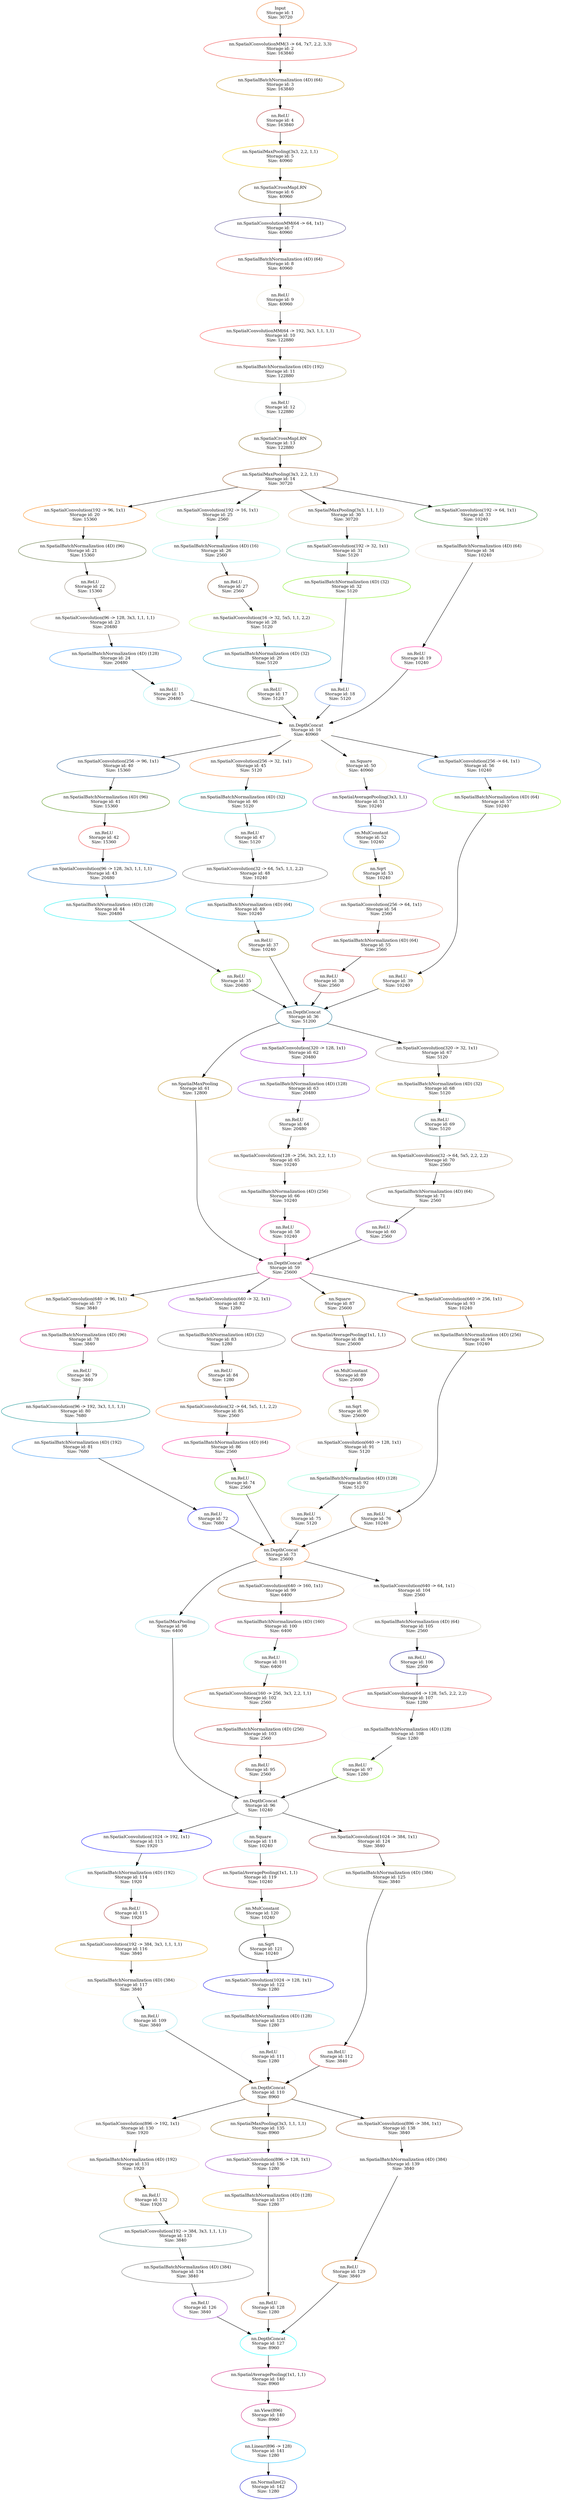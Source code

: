 digraph G {
	graph [bb="0,0,1265,7136.8"];
	node [label="\N",
		shape=oval
	];
	n1	 [color=chocolate2,
		fontsize=12,
		height=0.92317,
		label="Input\nStorage id: 1\nSize: 30720",
		pos="644.83,7103.5",
		shape=ellipse,
		style=solid,
		width=1.5124];
	n2	 [color=brown2,
		fontsize=12,
		height=0.92317,
		label="nn.SpatialConvolutionMM(3 -> 64, 7x7, 2,2, 3,3)\nStorage id: 2\nSize: 163840",
		pos="644.83,7001.1",
		shape=ellipse,
		style=solid,
		width=4.9497];
	n1 -> n2	 [pos="e,644.83,7034.3 644.83,7070.2 644.83,7062 644.83,7053.2 644.83,7044.6"];
	n3	 [color=darkgoldenrod3,
		fontsize=12,
		height=0.92317,
		label="nn.SpatialBatchNormalization (4D) (64)\nStorage id: 3\nSize: 163840",
		pos="644.83,6898.6",
		shape=ellipse,
		style=solid,
		width=4.0659];
	n2 -> n3	 [pos="e,644.83,6931.9 644.83,6967.7 644.83,6959.6 644.83,6950.7 644.83,6942.1"];
	n4	 [color=firebrick,
		fontsize=12,
		height=0.92317,
		label="nn.ReLU\nStorage id: 4\nSize: 163840",
		pos="644.83,6796.1",
		shape=ellipse,
		style=solid,
		width=1.5517];
	n3 -> n4	 [pos="e,644.83,6829.4 644.83,6865.3 644.83,6857.1 644.83,6848.2 644.83,6839.6"];
	n5	 [color=gold,
		fontsize=12,
		height=0.92317,
		label="nn.SpatialMaxPooling(3x3, 2,2, 1,1)\nStorage id: 5\nSize: 40960",
		pos="644.83,6693.7",
		shape=ellipse,
		style=solid,
		width=3.732];
	n4 -> n5	 [pos="e,644.83,6726.9 644.83,6762.8 644.83,6754.6 644.83,6745.7 644.83,6737.2"];
	n6	 [color=darkgoldenrod4,
		fontsize=12,
		height=0.92317,
		label="nn.SpatialCrossMapLRN\nStorage id: 6\nSize: 40960",
		pos="644.83,6591.2",
		shape=ellipse,
		style=solid,
		width=2.6909];
	n5 -> n6	 [pos="e,644.83,6624.5 644.83,6660.3 644.83,6652.2 644.83,6643.3 644.83,6634.7"];
	n7	 [color=darkslateblue,
		fontsize=12,
		height=0.92317,
		label="nn.SpatialConvolutionMM(64 -> 64, 1x1)\nStorage id: 7\nSize: 40960",
		pos="644.83,6488.7",
		shape=ellipse,
		style=solid,
		width=4.2426];
	n6 -> n7	 [pos="e,644.83,6522 644.83,6557.8 644.83,6549.7 644.83,6540.8 644.83,6532.2"];
	n8	 [color=coral2,
		fontsize=12,
		height=0.92317,
		label="nn.SpatialBatchNormalization (4D) (64)\nStorage id: 8\nSize: 40960",
		pos="644.83,6386.3",
		shape=ellipse,
		style=solid,
		width=4.0659];
	n7 -> n8	 [pos="e,644.83,6419.5 644.83,6455.4 644.83,6447.2 644.83,6438.3 644.83,6429.8"];
	n9	 [color=cornsilk2,
		fontsize=12,
		height=0.92317,
		label="nn.ReLU\nStorage id: 9\nSize: 40960",
		pos="644.83,6283.8",
		shape=ellipse,
		style=solid,
		width=1.5124];
	n8 -> n9	 [pos="e,644.83,6317.1 644.83,6352.9 644.83,6344.8 644.83,6335.9 644.83,6327.3"];
	n10	 [color=brown1,
		fontsize=12,
		height=0.92317,
		label="nn.SpatialConvolutionMM(64 -> 192, 3x3, 1,1, 1,1)\nStorage id: 10\nSize: 122880",
		pos="644.83,6181.3",
		shape=ellipse,
		style=solid,
		width=5.1854];
	n9 -> n10	 [pos="e,644.83,6214.6 644.83,6250.4 644.83,6242.3 644.83,6233.4 644.83,6224.8"];
	n11	 [color=darkkhaki,
		fontsize=12,
		height=0.92317,
		label="nn.SpatialBatchNormalization (4D) (192)\nStorage id: 11\nSize: 122880",
		pos="644.83,6078.8",
		shape=ellipse,
		style=solid,
		width=4.1837];
	n10 -> n11	 [pos="e,644.83,6112.1 644.83,6148 644.83,6139.8 644.83,6130.9 644.83,6122.4"];
	n12	 [color=azure2,
		fontsize=12,
		height=0.92317,
		label="nn.ReLU\nStorage id: 12\nSize: 122880",
		pos="644.83,5976.4",
		shape=ellipse,
		style=solid,
		width=1.6303];
	n11 -> n12	 [pos="e,644.83,6009.7 644.83,6045.5 644.83,6037.4 644.83,6028.5 644.83,6019.9"];
	n13	 [color=goldenrod4,
		fontsize=12,
		height=0.92317,
		label="nn.SpatialCrossMapLRN\nStorage id: 13\nSize: 122880",
		pos="644.83,5873.9",
		shape=ellipse,
		style=solid,
		width=2.6909];
	n12 -> n13	 [pos="e,644.83,5907.2 644.83,5943 644.83,5934.9 644.83,5926 644.83,5917.4"];
	n14	 [color=chocolate4,
		fontsize=12,
		height=0.92317,
		label="nn.SpatialMaxPooling(3x3, 2,2, 1,1)\nStorage id: 14\nSize: 30720",
		pos="644.83,5771.4",
		shape=ellipse,
		style=solid,
		width=3.732];
	n13 -> n14	 [pos="e,644.83,5804.7 644.83,5840.6 644.83,5832.4 644.83,5823.5 644.83,5815"];
	n20	 [color=darkorange1,
		fontsize=12,
		height=0.92317,
		label="nn.SpatialConvolution(192 -> 96, 1x1)\nStorage id: 20\nSize: 15360",
		pos="188.83,5669",
		shape=ellipse,
		style=solid,
		width=3.948];
	n14 -> n20	 [pos="e,290.19,5692.3 546.44,5748.8 474.03,5732.8 375.49,5711.1 300.19,5694.5"];
	n25	 [color=darkseagreen1,
		fontsize=12,
		height=0.92317,
		label="nn.SpatialConvolution(192 -> 16, 1x1)\nStorage id: 25\nSize: 2560",
		pos="533.83,5669",
		shape=ellipse,
		style=solid,
		width=3.948];
	n14 -> n25	 [pos="e,568.7,5701.5 610.31,5739.2 599.56,5729.5 587.57,5718.6 576.33,5708.5"];
	n30	 [color=burlywood,
		fontsize=12,
		height=0.92317,
		label="nn.SpatialMaxPooling(3x3, 1,1, 1,1)\nStorage id: 30\nSize: 30720",
		pos="807.83,5566.5",
		shape=ellipse,
		style=solid,
		width=3.732];
	n14 -> n30	 [pos="e,782.27,5599.3 670.3,5738.7 698.8,5703.2 745.03,5645.7 775.92,5607.2"];
	n33	 [color=forestgreen,
		fontsize=12,
		height=0.92317,
		label="nn.SpatialConvolution(192 -> 64, 1x1)\nStorage id: 33\nSize: 10240",
		pos="1032.8,5669",
		shape=ellipse,
		style=solid,
		width=3.948];
	n14 -> n33	 [pos="e,939.39,5694.2 735.8,5746.9 793.83,5731.9 869.18,5712.4 929.47,5696.7"];
	n15	 [color=darkslategray2,
		fontsize=12,
		height=0.92317,
		label="nn.ReLU\nStorage id: 15\nSize: 20480",
		pos="361.83,5156.6",
		shape=ellipse,
		style=solid,
		width=1.6303];
	n16	 [color=cornsilk1,
		fontsize=12,
		height=0.92317,
		label="nn.DepthConcat\nStorage id: 16\nSize: 40960",
		pos="680.83,5054.2",
		shape=ellipse,
		style=solid,
		width=1.866];
	n15 -> n16	 [pos="e,624.88,5072.8 412.37,5139.7 467.21,5122.4 554.95,5094.8 615.1,5075.9"];
	n40	 [color=dodgerblue4,
		fontsize=12,
		height=0.92317,
		label="nn.SpatialConvolution(256 -> 96, 1x1)\nStorage id: 40\nSize: 15360",
		pos="229.83,4951.7",
		shape=ellipse,
		style=solid,
		width=3.948];
	n16 -> n40	 [pos="e,330.59,4975.1 620,5039.6 548.51,5023.7 428.45,4996.9 340.36,4977.3"];
	n45	 [color=chocolate1,
		fontsize=12,
		height=0.92317,
		label="nn.SpatialConvolution(256 -> 32, 1x1)\nStorage id: 45\nSize: 5120",
		pos="551.83,4951.7",
		shape=ellipse,
		style=solid,
		width=3.948];
	n16 -> n45	 [pos="e,591.58,4983.7 645.58,5025.7 631.48,5014.7 615.01,5001.9 599.85,4990.1"];
	n50	 [color=cornsilk1,
		fontsize=12,
		height=0.92317,
		label="nn.Square\nStorage id: 50\nSize: 40960",
		pos="809.83,4951.7",
		shape=ellipse,
		style=solid,
		width=1.6303];
	n16 -> n50	 [pos="e,775.95,4979.1 716.08,5025.7 732.1,5013.2 751.19,4998.4 767.94,4985.3"];
	n56	 [color=dodgerblue2,
		fontsize=12,
		height=0.92317,
		label="nn.SpatialConvolution(256 -> 64, 1x1)\nStorage id: 56\nSize: 10240",
		pos="1122.8,4849.2",
		shape=ellipse,
		style=solid,
		width=3.948];
	n16 -> n56	 [pos="e,1073.4,4880.6 737.85,5036.2 777.72,5023.7 831.85,5005.4 877.83,4984.9 943.81,4955.6 1015.8,4914.9 1064.6,4885.9"];
	n17	 [color=darkolivegreen4,
		fontsize=12,
		height=0.92317,
		label="nn.ReLU\nStorage id: 17\nSize: 5120",
		pos="596.83,5156.6",
		shape=ellipse,
		style=solid,
		width=1.6303];
	n17 -> n16	 [pos="e,655.84,5085.1 621.35,5126.3 630.08,5115.9 640.03,5104 649.27,5092.9"];
	n18	 [color=cornflowerblue,
		fontsize=12,
		height=0.92317,
		label="nn.ReLU\nStorage id: 18\nSize: 5120",
		pos="806.83,5259.1",
		shape=ellipse,
		style=solid,
		width=1.6303];
	n18 -> n16	 [pos="e,700.14,5086.3 787.69,5227.3 765.77,5192 729.77,5134 705.69,5095.2"];
	n19	 [color=deeppink1,
		fontsize=12,
		height=0.92317,
		label="nn.ReLU\nStorage id: 19\nSize: 10240",
		pos="974.83,5156.6",
		shape=ellipse,
		style=solid,
		width=1.6303];
	n19 -> n16	 [pos="e,735.32,5073.8 925.29,5138.7 875.65,5121.7 799.04,5095.6 744.83,5077"];
	n21	 [color=darkolivegreen,
		fontsize=12,
		height=0.92317,
		label="nn.SpatialBatchNormalization (4D) (96)\nStorage id: 21\nSize: 15360",
		pos="184.83,5566.5",
		shape=ellipse,
		style=solid,
		width=4.0659];
	n20 -> n21	 [pos="e,186.11,5599.8 187.54,5635.6 187.21,5627.5 186.86,5618.6 186.52,5610"];
	n22	 [color=bisque4,
		fontsize=12,
		height=0.92317,
		label="nn.ReLU\nStorage id: 22\nSize: 15360",
		pos="177.83,5464",
		shape=ellipse,
		style=solid,
		width=1.6303];
	n21 -> n22	 [pos="e,180.08,5497.3 182.57,5533.2 182.01,5525 181.39,5516.1 180.79,5507.6"];
	n23	 [color=bisque3,
		fontsize=12,
		height=0.92317,
		label="nn.SpatialConvolution(96 -> 128, 3x3, 1,1, 1,1)\nStorage id: 23\nSize: 20480",
		pos="171.83,5361.6",
		shape=ellipse,
		style=solid,
		width=4.773];
	n22 -> n23	 [pos="e,173.75,5394.9 175.9,5430.7 175.41,5422.5 174.88,5413.7 174.37,5405.1"];
	n24	 [color=dodgerblue1,
		fontsize=12,
		height=0.92317,
		label="nn.SpatialBatchNormalization (4D) (128)\nStorage id: 24\nSize: 20480",
		pos="219.83,5259.1",
		shape=ellipse,
		style=solid,
		width=4.1837];
	n23 -> n24	 [pos="e,204.4,5292.4 187.28,5328.2 191.35,5319.7 195.79,5310.4 200.05,5301.5"];
	n24 -> n15	 [pos="e,325.6,5183.3 263.59,5227.1 280.68,5215.1 300.25,5201.2 317.4,5189.1"];
	n26	 [color=darkslategray2,
		fontsize=12,
		height=0.92317,
		label="nn.SpatialBatchNormalization (4D) (16)\nStorage id: 26\nSize: 2560",
		pos="508.83,5566.5",
		shape=ellipse,
		style=solid,
		width=4.0659];
	n25 -> n26	 [pos="e,516.86,5599.8 525.78,5635.6 523.73,5627.4 521.49,5618.4 519.34,5609.7"];
	n27	 [color=chocolate4,
		fontsize=12,
		height=0.92317,
		label="nn.ReLU\nStorage id: 27\nSize: 2560",
		pos="521.83,5464",
		shape=ellipse,
		style=solid,
		width=1.6303];
	n26 -> n27	 [pos="e,517.65,5497.3 513.01,5533.2 514.08,5524.9 515.24,5515.9 516.36,5507.3"];
	n28	 [color=darkolivegreen1,
		fontsize=12,
		height=0.92317,
		label="nn.SpatialConvolution(16 -> 32, 5x5, 1,1, 2,2)\nStorage id: 28\nSize: 5120",
		pos="528.83,5361.6",
		shape=ellipse,
		style=solid,
		width=4.6551];
	n27 -> n28	 [pos="e,526.58,5394.9 524.08,5430.7 524.65,5422.5 525.27,5413.7 525.86,5405.1"];
	n29	 [color=deepskyblue3,
		fontsize=12,
		height=0.92317,
		label="nn.SpatialBatchNormalization (4D) (32)\nStorage id: 29\nSize: 5120",
		pos="555.83,5259.1",
		shape=ellipse,
		style=solid,
		width=4.0659];
	n28 -> n29	 [pos="e,547.15,5292.4 537.52,5328.2 539.76,5319.9 542.2,5310.8 544.55,5302.1"];
	n29 -> n17	 [pos="e,583.93,5189.2 569.03,5225.8 572.53,5217.2 576.37,5207.8 580.04,5198.8"];
	n31	 [color=aquamarine3,
		fontsize=12,
		height=0.92317,
		label="nn.SpatialConvolution(192 -> 32, 1x1)\nStorage id: 31\nSize: 5120",
		pos="785.83,5464",
		shape=ellipse,
		style=solid,
		width=3.948];
	n30 -> n31	 [pos="e,792.9,5497.3 800.74,5533.2 798.94,5524.9 796.97,5515.9 795.08,5507.3"];
	n32	 [color=chartreuse2,
		fontsize=12,
		height=0.92317,
		label="nn.SpatialBatchNormalization (4D) (32)\nStorage id: 32\nSize: 5120",
		pos="860.83,5361.6",
		shape=ellipse,
		style=solid,
		width=4.0659];
	n31 -> n32	 [pos="e,836.99,5394.5 809.56,5431.3 816.33,5422.2 823.8,5412.2 830.89,5402.7"];
	n32 -> n18	 [pos="e,823.53,5291.2 843.59,5328.5 838.73,5319.5 833.37,5309.5 828.29,5300"];
	n34	 [color=antiquewhite2,
		fontsize=12,
		height=0.92317,
		label="nn.SpatialBatchNormalization (4D) (64)\nStorage id: 34\nSize: 10240",
		pos="1091.8,5464",
		shape=ellipse,
		style=solid,
		width=4.0659];
	n33 -> n34	 [pos="e,1082.5,5497.2 1042.3,5635.4 1052.4,5600.5 1068.6,5545.1 1079.6,5507"];
	n34 -> n19	 [pos="e,986.93,5189.2 1079.4,5430.6 1058,5374.7 1014.1,5260 990.53,5198.6"];
	n35	 [color=chartreuse2,
		fontsize=12,
		height=0.92317,
		label="nn.ReLU\nStorage id: 35\nSize: 20480",
		pos="456.83,4336.9",
		shape=ellipse,
		style=solid,
		width=1.6303];
	n36	 [color=deepskyblue4,
		fontsize=12,
		height=0.92317,
		label="nn.DepthConcat\nStorage id: 36\nSize: 51200",
		pos="705.83,4234.4",
		shape=ellipse,
		style=solid,
		width=1.866];
	n35 -> n36	 [pos="e,654.6,4256.1 503.95,4316.9 544.02,4300.7 601.79,4277.4 645.27,4259.9"];
	n61	 [color=darkgoldenrod,
		fontsize=12,
		height=0.92317,
		label="nn.SpatialMaxPooling\nStorage id: 61\nSize: 12800",
		pos="450.83,4029.5",
		shape=ellipse,
		style=solid,
		width=2.3963];
	n36 -> n61	 [pos="e,467.92,4062.3 648.91,4216.4 617.79,4205.2 579.79,4188.3 550.83,4165.2 518.33,4139.3 490.98,4100.4 473.15,4071"];
	n62	 [color=darkviolet,
		fontsize=12,
		height=0.92317,
		label="nn.SpatialConvolution(320 -> 128, 1x1)\nStorage id: 62\nSize: 20480",
		pos="705.83,4132",
		shape=ellipse,
		style=solid,
		width=4.0659];
	n36 -> n62	 [pos="e,705.83,4165.2 705.83,4201.1 705.83,4192.9 705.83,4184 705.83,4175.5"];
	n67	 [color=bisque4,
		fontsize=12,
		height=0.92317,
		label="nn.SpatialConvolution(320 -> 32, 1x1)\nStorage id: 67\nSize: 5120",
		pos="1015.8,4132",
		shape=ellipse,
		style=solid,
		width=3.948];
	n36 -> n67	 [pos="e,934.65,4159.3 761.25,4215.5 806.66,4200.7 871.85,4179.6 924.9,4162.4"];
	n37	 [color=gold4,
		fontsize=12,
		height=0.92317,
		label="nn.ReLU\nStorage id: 37\nSize: 10240",
		pos="563.83,4439.4",
		shape=ellipse,
		style=solid,
		width=1.6303];
	n37 -> n36	 [pos="e,684.42,4266 585.09,4408 609.97,4372.4 651.25,4313.4 678.49,4274.5"];
	n38	 [color=brown3,
		fontsize=12,
		height=0.92317,
		label="nn.ReLU\nStorage id: 38\nSize: 2560",
		pos="769.83,4336.9",
		shape=ellipse,
		style=solid,
		width=1.6303];
	n38 -> n36	 [pos="e,725.58,4266.4 750.45,4305.5 744.36,4295.9 737.55,4285.2 731.11,4275.1"];
	n39	 [color=goldenrod1,
		fontsize=12,
		height=0.92317,
		label="nn.ReLU\nStorage id: 39\nSize: 10240",
		pos="1043.8,4439.4",
		shape=ellipse,
		style=solid,
		width=1.6303];
	n39 -> n36	 [pos="e,752.88,4258.3 1007.7,4413.1 967.11,4385.2 898.91,4339.3 837.83,4303.7 813.43,4289.4 785.77,4274.9 762.08,4262.9"];
	n41	 [color=chartreuse4,
		fontsize=12,
		height=0.92317,
		label="nn.SpatialBatchNormalization (4D) (96)\nStorage id: 41\nSize: 15360",
		pos="215.83,4849.2",
		shape=ellipse,
		style=solid,
		width=4.0659];
	n40 -> n41	 [pos="e,220.33,4882.5 225.32,4918.4 224.17,4910.1 222.92,4901.1 221.71,4892.5"];
	n42	 [color=brown2,
		fontsize=12,
		height=0.92317,
		label="nn.ReLU\nStorage id: 42\nSize: 15360",
		pos="212.83,4746.8",
		shape=ellipse,
		style=solid,
		width=1.6303];
	n41 -> n42	 [pos="e,213.79,4780 214.86,4815.9 214.62,4807.7 214.35,4798.9 214.1,4790.3"];
	n43	 [color=dodgerblue3,
		fontsize=12,
		height=0.92317,
		label="nn.SpatialConvolution(96 -> 128, 3x3, 1,1, 1,1)\nStorage id: 43\nSize: 20480",
		pos="211.83,4644.3",
		shape=ellipse,
		style=solid,
		width=4.773];
	n42 -> n43	 [pos="e,212.15,4677.6 212.51,4713.4 212.42,4705.3 212.34,4696.4 212.25,4687.8"];
	n44	 [color=cyan2,
		fontsize=12,
		height=0.92317,
		label="nn.SpatialBatchNormalization (4D) (128)\nStorage id: 44\nSize: 20480",
		pos="232.83,4541.8",
		shape=ellipse,
		style=solid,
		width=4.1837];
	n43 -> n44	 [pos="e,226.08,4575.1 218.59,4611 220.31,4602.7 222.19,4593.7 224,4585.1"];
	n44 -> n35	 [pos="e,426.38,4365.5 267.83,4509.1 308.83,4472 376.53,4410.6 418.8,4372.3"];
	n46	 [color=cyan3,
		fontsize=12,
		height=0.92317,
		label="nn.SpatialBatchNormalization (4D) (32)\nStorage id: 46\nSize: 5120",
		pos="532.83,4849.2",
		shape=ellipse,
		style=solid,
		width=4.0659];
	n45 -> n46	 [pos="e,538.93,4882.5 545.71,4918.4 544.15,4910.1 542.45,4901.1 540.81,4892.5"];
	n47	 [color=cadetblue3,
		fontsize=12,
		height=0.92317,
		label="nn.ReLU\nStorage id: 47\nSize: 5120",
		pos="550.83,4746.8",
		shape=ellipse,
		style=solid,
		width=1.6303];
	n46 -> n47	 [pos="e,545.04,4780 538.62,4815.9 540.1,4807.6 541.71,4798.7 543.26,4790"];
	n48	 [color=dimgray,
		fontsize=12,
		height=0.92317,
		label="nn.SpatialConvolution(32 -> 64, 5x5, 1,1, 2,2)\nStorage id: 48\nSize: 10240",
		pos="568.83,4644.3",
		shape=ellipse,
		style=solid,
		width=4.6551];
	n47 -> n48	 [pos="e,563.04,4677.6 556.62,4713.4 558.1,4705.2 559.71,4696.2 561.26,4687.5"];
	n49	 [color=deepskyblue1,
		fontsize=12,
		height=0.92317,
		label="nn.SpatialBatchNormalization (4D) (64)\nStorage id: 49\nSize: 10240",
		pos="557.83,4541.8",
		shape=ellipse,
		style=solid,
		width=4.0659];
	n48 -> n49	 [pos="e,561.36,4575.1 565.29,4611 564.38,4602.7 563.4,4593.7 562.45,4585.1"];
	n49 -> n37	 [pos="e,561.9,4472.6 559.76,4508.5 560.25,4500.3 560.78,4491.4 561.29,4482.9"];
	n51	 [color=darkorchid,
		fontsize=12,
		height=0.92317,
		label="nn.SpatialAveragePooling(3x3, 1,1)\nStorage id: 51\nSize: 10240",
		pos="829.83,4849.2",
		shape=ellipse,
		style=solid,
		width=3.6927];
	n50 -> n51	 [pos="e,823.37,4882.7 816.21,4918.6 817.85,4910.4 819.65,4901.4 821.38,4892.7"];
	n52	 [color=dodgerblue,
		fontsize=12,
		height=0.92317,
		label="nn.MulConstant\nStorage id: 52\nSize: 10240",
		pos="831.83,4746.8",
		shape=ellipse,
		style=solid,
		width=1.8267];
	n51 -> n52	 [pos="e,831.18,4780 830.47,4815.9 830.63,4807.7 830.81,4798.9 830.98,4790.3"];
	n53	 [color=gold3,
		fontsize=12,
		height=0.92317,
		label="nn.Sqrt\nStorage id: 53\nSize: 10240",
		pos="863.83,4644.3",
		shape=ellipse,
		style=solid,
		width=1.6303];
	n52 -> n53	 [pos="e,853.71,4677.1 842.04,4713.7 844.78,4705.1 847.78,4695.7 850.66,4686.6"];
	n54	 [color=darksalmon,
		fontsize=12,
		height=0.92317,
		label="nn.SpatialConvolution(256 -> 64, 1x1)\nStorage id: 54\nSize: 2560",
		pos="863.83,4541.8",
		shape=ellipse,
		style=solid,
		width=3.948];
	n53 -> n54	 [pos="e,863.83,4575.1 863.83,4611 863.83,4602.8 863.83,4593.9 863.83,4585.3"];
	n55	 [color=firebrick3,
		fontsize=12,
		height=0.92317,
		label="nn.SpatialBatchNormalization (4D) (64)\nStorage id: 55\nSize: 2560",
		pos="809.83,4439.4",
		shape=ellipse,
		style=solid,
		width=4.0659];
	n54 -> n55	 [pos="e,827.08,4472.5 846.59,4508.8 841.92,4500.1 836.79,4490.5 831.89,4481.4"];
	n55 -> n38	 [pos="e,782.41,4369.5 796.95,4406 793.53,4397.4 789.79,4388 786.21,4379"];
	n57	 [color=chartreuse1,
		fontsize=12,
		height=0.92317,
		label="nn.SpatialBatchNormalization (4D) (64)\nStorage id: 57\nSize: 10240",
		pos="1092.8,4746.8",
		shape=ellipse,
		style=solid,
		width=4.0659];
	n56 -> n57	 [pos="e,1102.5,4780 1113.2,4815.9 1110.7,4807.6 1108,4798.5 1105.4,4789.7"];
	n57 -> n39	 [pos="e,1049,4472.9 1087.6,4713.4 1078.7,4657.9 1060.6,4544.9 1050.7,4483.1"];
	n58	 [color=deeppink,
		fontsize=12,
		height=0.92317,
		label="nn.ReLU\nStorage id: 58\nSize: 10240",
		pos="658.83,3619.6",
		shape=ellipse,
		style=solid,
		width=1.6303];
	n59	 [color=deeppink,
		fontsize=12,
		height=0.92317,
		label="nn.DepthConcat\nStorage id: 59\nSize: 25600",
		pos="658.83,3517.1",
		shape=ellipse,
		style=solid,
		width=1.866];
	n58 -> n59	 [pos="e,658.83,3550.4 658.83,3586.3 658.83,3578.1 658.83,3569.2 658.83,3560.7"];
	n77	 [color=goldenrod,
		fontsize=12,
		height=0.92317,
		label="nn.SpatialConvolution(640 -> 96, 1x1)\nStorage id: 77\nSize: 3840",
		pos="204.83,3414.7",
		shape=ellipse,
		style=solid,
		width=3.948];
	n59 -> n77	 [pos="e,306.05,3438.1 598.07,3502.7 526.11,3486.8 404.8,3459.9 315.91,3440.3"];
	n82	 [color=darkorchid2,
		fontsize=12,
		height=0.92317,
		label="nn.SpatialConvolution(640 -> 32, 1x1)\nStorage id: 82\nSize: 1280",
		pos="529.83,3414.7",
		shape=ellipse,
		style=solid,
		width=3.948];
	n59 -> n82	 [pos="e,569.58,3446.6 623.58,3488.7 609.48,3477.7 593.01,3464.9 577.85,3453.1"];
	n87	 [color=darkgoldenrod,
		fontsize=12,
		height=0.92317,
		label="nn.Square\nStorage id: 87\nSize: 25600",
		pos="787.83,3414.7",
		shape=ellipse,
		style=solid,
		width=1.6303];
	n59 -> n87	 [pos="e,753.95,3442.1 694.08,3488.7 710.1,3476.2 729.19,3461.3 745.94,3448.3"];
	n93	 [color=darkorange1,
		fontsize=12,
		height=0.92317,
		label="nn.SpatialConvolution(640 -> 256, 1x1)\nStorage id: 93\nSize: 10240",
		pos="1104.8,3312.2",
		shape=ellipse,
		style=solid,
		width=4.0659];
	n59 -> n93	 [pos="e,1054.5,3343.6 715.81,3499.1 755.66,3486.6 809.78,3468.2 855.83,3447.9 922.88,3418.4 996.26,3377.6 1045.9,3348.6"];
	n60	 [color=darkorchid,
		fontsize=12,
		height=0.92317,
		label="nn.ReLU\nStorage id: 60\nSize: 2560",
		pos="894.83,3619.6",
		shape=ellipse,
		style=solid,
		width=1.6303];
	n60 -> n59	 [pos="e,708.85,3539.4 848.76,3599 811.43,3583.1 758.56,3560.6 718.08,3543.4"];
	n61 -> n59	 [pos="e,609.75,3540 451.34,3996.2 451.93,3956.1 452.83,3885.8 452.83,3825.6 452.83,3825.6 452.83,3825.6 452.83,3721.1 452.83,3637.6 539.67,\
3577 600.59,3544.7"];
	n63	 [color=blueviolet,
		fontsize=12,
		height=0.92317,
		label="nn.SpatialBatchNormalization (4D) (128)\nStorage id: 63\nSize: 20480",
		pos="705.83,4029.5",
		shape=ellipse,
		style=solid,
		width=4.1837];
	n62 -> n63	 [pos="e,705.83,4062.8 705.83,4098.6 705.83,4090.5 705.83,4081.6 705.83,4073"];
	n64	 [color=cornsilk3,
		fontsize=12,
		height=0.92317,
		label="nn.ReLU\nStorage id: 64\nSize: 20480",
		pos="681.83,3927",
		shape=ellipse,
		style=solid,
		width=1.6303];
	n63 -> n64	 [pos="e,689.54,3960.3 698.1,3996.1 696.13,3987.9 693.98,3978.9 691.92,3970.3"];
	n65	 [color=burlywood2,
		fontsize=12,
		height=0.92317,
		label="nn.SpatialConvolution(128 -> 256, 3x3, 2,2, 1,1)\nStorage id: 65\nSize: 10240",
		pos="658.83,3824.6",
		shape=ellipse,
		style=solid,
		width=4.8908];
	n64 -> n65	 [pos="e,666.26,3858 674.49,3894 672.6,3885.7 670.53,3876.7 668.54,3868"];
	n66	 [color=antiquewhite2,
		fontsize=12,
		height=0.92317,
		label="nn.SpatialBatchNormalization (4D) (256)\nStorage id: 66\nSize: 10240",
		pos="658.83,3722.1",
		shape=ellipse,
		style=solid,
		width=4.1837];
	n65 -> n66	 [pos="e,658.83,3755.4 658.83,3791.2 658.83,3783.1 658.83,3774.2 658.83,3765.6"];
	n66 -> n58	 [pos="e,658.83,3652.9 658.83,3688.7 658.83,3680.6 658.83,3671.7 658.83,3663.1"];
	n68	 [color=gold1,
		fontsize=12,
		height=0.92317,
		label="nn.SpatialBatchNormalization (4D) (32)\nStorage id: 68\nSize: 5120",
		pos="1020.8,4029.5",
		shape=ellipse,
		style=solid,
		width=4.0659];
	n67 -> n68	 [pos="e,1019.2,4062.8 1017.4,4098.6 1017.8,4090.5 1018.3,4081.6 1018.7,4073"];
	n69	 [color=darkslategray4,
		fontsize=12,
		height=0.92317,
		label="nn.ReLU\nStorage id: 69\nSize: 5120",
		pos="1020.8,3927",
		shape=ellipse,
		style=solid,
		width=1.6303];
	n68 -> n69	 [pos="e,1020.8,3960.3 1020.8,3996.1 1020.8,3988 1020.8,3979.1 1020.8,3970.5"];
	n70	 [color=burlywood3,
		fontsize=12,
		height=0.92317,
		label="nn.SpatialConvolution(32 -> 64, 5x5, 2,2, 2,2)\nStorage id: 70\nSize: 2560",
		pos="1020.8,3824.6",
		shape=ellipse,
		style=solid,
		width=4.6551];
	n69 -> n70	 [pos="e,1020.8,3857.8 1020.8,3893.7 1020.8,3885.5 1020.8,3876.6 1020.8,3868.1"];
	n71	 [color=burlywood4,
		fontsize=12,
		height=0.92317,
		label="nn.SpatialBatchNormalization (4D) (64)\nStorage id: 71\nSize: 2560",
		pos="996.83,3722.1",
		shape=ellipse,
		style=solid,
		width=4.0659];
	n70 -> n71	 [pos="e,1004.5,3755.4 1013.1,3791.2 1011.1,3783 1009,3774 1006.9,3765.3"];
	n71 -> n60	 [pos="e,923.59,3649 964.83,3689.6 954,3678.9 941.84,3666.9 930.72,3656"];
	n72	 [color=blue1,
		fontsize=12,
		height=0.92317,
		label="nn.ReLU\nStorage id: 72\nSize: 7680",
		pos="332.83,2799.9",
		shape=ellipse,
		style=solid,
		width=1.6303];
	n73	 [color=chocolate1,
		fontsize=12,
		height=0.92317,
		label="nn.DepthConcat\nStorage id: 73\nSize: 25600",
		pos="624.83,2697.4",
		shape=ellipse,
		style=solid,
		width=1.866];
	n72 -> n73	 [pos="e,570.58,2717.1 382.36,2781.8 431.53,2764.9 507.12,2738.9 560.82,2720.4"];
	n98	 [color=cadetblue2,
		fontsize=12,
		height=0.92317,
		label="nn.SpatialMaxPooling\nStorage id: 98\nSize: 6400",
		pos="369.83,2492.5",
		shape=ellipse,
		style=solid,
		width=2.3963];
	n73 -> n98	 [pos="e,386.92,2525.2 567.91,2679.4 536.79,2668.2 498.79,2651.3 469.83,2628.2 437.33,2602.2 409.98,2563.4 392.15,2534"];
	n99	 [color=darkorange4,
		fontsize=12,
		height=0.92317,
		label="nn.SpatialConvolution(640 -> 160, 1x1)\nStorage id: 99\nSize: 6400",
		pos="624.83,2594.9",
		shape=ellipse,
		style=solid,
		width=4.0659];
	n73 -> n99	 [pos="e,624.83,2628.2 624.83,2664.1 624.83,2655.9 624.83,2647 624.83,2638.5"];
	n104	 [color=ghostwhite,
		fontsize=12,
		height=0.92317,
		label="nn.SpatialConvolution(640 -> 64, 1x1)\nStorage id: 104\nSize: 2560",
		pos="934.83,2594.9",
		shape=ellipse,
		style=solid,
		width=3.948];
	n73 -> n104	 [pos="e,853.65,2622.2 680.25,2678.4 725.66,2663.7 790.85,2642.6 843.9,2625.4"];
	n74	 [color=chartreuse3,
		fontsize=12,
		height=0.92317,
		label="nn.ReLU\nStorage id: 74\nSize: 2560",
		pos="538.83,2902.3",
		shape=ellipse,
		style=solid,
		width=1.6303];
	n74 -> n73	 [pos="e,611.34,2730.2 552.26,2869.6 567.12,2834.6 591.08,2778 607.38,2739.6"];
	n75	 [color=burlywood1,
		fontsize=12,
		height=0.92317,
		label="nn.ReLU\nStorage id: 75\nSize: 5120",
		pos="710.83,2799.9",
		shape=ellipse,
		style=solid,
		width=1.6303];
	n75 -> n73	 [pos="e,650.41,2728.3 685.72,2769.5 676.78,2759.1 666.59,2747.2 657.14,2736.1"];
	n76	 [color=darkorange4,
		fontsize=12,
		height=0.92317,
		label="nn.ReLU\nStorage id: 76\nSize: 10240",
		pos="1037.8,2902.3",
		shape=ellipse,
		style=solid,
		width=1.6303];
	n76 -> n73	 [pos="e,675.12,2719.7 996.07,2878.6 945.21,2851.1 856.47,2804 778.83,2766.6 748.05,2751.8 713.3,2736.3 684.61,2723.9"];
	n78	 [color=deeppink2,
		fontsize=12,
		height=0.92317,
		label="nn.SpatialBatchNormalization (4D) (96)\nStorage id: 78\nSize: 3840",
		pos="190.83,3312.2",
		shape=ellipse,
		style=solid,
		width=4.0659];
	n77 -> n78	 [pos="e,195.33,3345.5 200.32,3381.3 199.17,3373.1 197.92,3364.1 196.71,3355.4"];
	n79	 [color=darkseagreen1,
		fontsize=12,
		height=0.92317,
		label="nn.ReLU\nStorage id: 79\nSize: 3840",
		pos="186.83,3209.7",
		shape=ellipse,
		style=solid,
		width=1.6303];
	n78 -> n79	 [pos="e,188.11,3243 189.54,3278.9 189.21,3270.7 188.86,3261.8 188.52,3253.3"];
	n80	 [color=cyan4,
		fontsize=12,
		height=0.92317,
		label="nn.SpatialConvolution(96 -> 192, 3x3, 1,1, 1,1)\nStorage id: 80\nSize: 7680",
		pos="185.83,3107.3",
		shape=ellipse,
		style=solid,
		width=4.773];
	n79 -> n80	 [pos="e,186.15,3140.6 186.51,3176.4 186.42,3168.2 186.34,3159.4 186.25,3150.8"];
	n81	 [color=dodgerblue2,
		fontsize=12,
		height=0.92317,
		label="nn.SpatialBatchNormalization (4D) (192)\nStorage id: 81\nSize: 7680",
		pos="206.83,3004.8",
		shape=ellipse,
		style=solid,
		width=4.1837];
	n80 -> n81	 [pos="e,200.08,3038.1 192.59,3073.9 194.31,3065.7 196.19,3056.7 198,3048"];
	n81 -> n72	 [pos="e,313.78,2831.5 226.79,2971.7 248.89,2936.1 284.52,2878.7 308.3,2840.4"];
	n83	 [color=dimgrey,
		fontsize=12,
		height=0.92317,
		label="nn.SpatialBatchNormalization (4D) (32)\nStorage id: 83\nSize: 1280",
		pos="510.83,3312.2",
		shape=ellipse,
		style=solid,
		width=4.0659];
	n82 -> n83	 [pos="e,516.93,3345.5 523.71,3381.3 522.15,3373.1 520.45,3364.1 518.81,3355.4"];
	n84	 [color=darkorange4,
		fontsize=12,
		height=0.92317,
		label="nn.ReLU\nStorage id: 84\nSize: 1280",
		pos="526.83,3209.7",
		shape=ellipse,
		style=solid,
		width=1.6303];
	n83 -> n84	 [pos="e,521.69,3243 515.98,3278.9 517.29,3270.6 518.72,3261.6 520.1,3253"];
	n85	 [color=chocolate1,
		fontsize=12,
		height=0.92317,
		label="nn.SpatialConvolution(32 -> 64, 5x5, 1,1, 2,2)\nStorage id: 85\nSize: 2560",
		pos="542.83,3107.3",
		shape=ellipse,
		style=solid,
		width=4.6551];
	n84 -> n85	 [pos="e,537.69,3140.6 531.98,3176.4 533.29,3168.2 534.72,3159.2 536.1,3150.5"];
	n86	 [color=deeppink,
		fontsize=12,
		height=0.92317,
		label="nn.SpatialBatchNormalization (4D) (64)\nStorage id: 86\nSize: 2560",
		pos="531.83,3004.8",
		shape=ellipse,
		style=solid,
		width=4.0659];
	n85 -> n86	 [pos="e,535.36,3038.1 539.29,3073.9 538.38,3065.7 537.4,3056.7 536.45,3048"];
	n86 -> n74	 [pos="e,536.58,2935.6 534.08,2971.5 534.65,2963.3 535.27,2954.4 535.86,2945.9"];
	n88	 [color=brown4,
		fontsize=12,
		height=0.92317,
		label="nn.SpatialAveragePooling(1x1, 1,1)\nStorage id: 88\nSize: 25600",
		pos="807.83,3312.2",
		shape=ellipse,
		style=solid,
		width=3.6927];
	n87 -> n88	 [pos="e,801.37,3345.7 794.21,3381.6 795.85,3373.4 797.65,3364.3 799.38,3355.7"];
	n89	 [color=deeppink3,
		fontsize=12,
		height=0.92317,
		label="nn.MulConstant\nStorage id: 89\nSize: 25600",
		pos="809.83,3209.7",
		shape=ellipse,
		style=solid,
		width=1.8267];
	n88 -> n89	 [pos="e,809.18,3243 808.47,3278.9 808.63,3270.7 808.81,3261.8 808.98,3253.3"];
	n90	 [color=darkkhaki,
		fontsize=12,
		height=0.92317,
		label="nn.Sqrt\nStorage id: 90\nSize: 25600",
		pos="841.83,3107.3",
		shape=ellipse,
		style=solid,
		width=1.6303];
	n89 -> n90	 [pos="e,831.71,3140 820.04,3176.7 822.78,3168.1 825.78,3158.6 828.66,3149.6"];
	n91	 [color=antiquewhite,
		fontsize=12,
		height=0.92317,
		label="nn.SpatialConvolution(640 -> 128, 1x1)\nStorage id: 91\nSize: 5120",
		pos="842.83,3004.8",
		shape=ellipse,
		style=solid,
		width=4.0659];
	n90 -> n91	 [pos="e,842.51,3038.1 842.15,3073.9 842.23,3065.8 842.32,3056.9 842.4,3048.3"];
	n92	 [color=aquamarine1,
		fontsize=12,
		height=0.92317,
		label="nn.SpatialBatchNormalization (4D) (128)\nStorage id: 92\nSize: 5120",
		pos="795.83,2902.3",
		shape=ellipse,
		style=solid,
		width=4.1837];
	n91 -> n92	 [pos="e,810.85,2935.4 827.83,2971.7 823.8,2963.1 819.39,2953.7 815.16,2944.7"];
	n92 -> n75	 [pos="e,735.53,2830.1 768.93,2869.6 760.41,2859.5 750.91,2848.2 742.1,2837.8"];
	n94	 [color=gold4,
		fontsize=12,
		height=0.92317,
		label="nn.SpatialBatchNormalization (4D) (256)\nStorage id: 94\nSize: 10240",
		pos="1074.8,3209.7",
		shape=ellipse,
		style=solid,
		width=4.1837];
	n93 -> n94	 [pos="e,1084.5,3243 1095.2,3278.9 1092.7,3270.5 1090,3261.4 1087.4,3252.7"];
	n94 -> n76	 [pos="e,1041.8,2935.9 1070.9,3176.3 1064.2,3120.9 1050.5,3007.9 1043,2946.1"];
	n95	 [color=chocolate3,
		fontsize=12,
		height=0.92317,
		label="nn.ReLU\nStorage id: 95\nSize: 2560",
		pos="573.83,2082.6",
		shape=ellipse,
		style=solid,
		width=1.6303];
	n96	 [color=dimgrey,
		fontsize=12,
		height=0.92317,
		label="nn.DepthConcat\nStorage id: 96\nSize: 10240",
		pos="573.83,1980.1",
		shape=ellipse,
		style=solid,
		width=1.866];
	n95 -> n96	 [pos="e,573.83,2013.4 573.83,2049.3 573.83,2041.1 573.83,2032.2 573.83,2023.6"];
	n113	 [color=blue,
		fontsize=12,
		height=0.92317,
		label="nn.SpatialConvolution(1024 -> 192, 1x1)\nStorage id: 113\nSize: 1920",
		pos="306.83,1877.7",
		shape=ellipse,
		style=solid,
		width=4.1837];
	n96 -> n113	 [pos="e,381.2,1906.6 521.08,1959.3 483.92,1945.3 433.39,1926.3 390.73,1910.2"];
	n118	 [color=cadetblue1,
		fontsize=12,
		height=0.92317,
		label="nn.Square\nStorage id: 118\nSize: 10240",
		pos="573.83,1877.7",
		shape=ellipse,
		style=solid,
		width=1.7481];
	n96 -> n118	 [pos="e,573.83,1910.9 573.83,1946.8 573.83,1938.6 573.83,1929.7 573.83,1921.2"];
	n124	 [color=brown4,
		fontsize=12,
		height=0.92317,
		label="nn.SpatialConvolution(1024 -> 384, 1x1)\nStorage id: 124\nSize: 3840",
		pos="875.83,1775.2",
		shape=ellipse,
		style=solid,
		width=4.1837];
	n96 -> n124	 [pos="e,829.96,1807 612.69,1953 665.76,1917.4 761.16,1853.2 821.34,1812.8"];
	n97	 [color=chartreuse1,
		fontsize=12,
		height=0.92317,
		label="nn.ReLU\nStorage id: 97\nSize: 1280",
		pos="811.83,2082.6",
		shape=ellipse,
		style=solid,
		width=1.6303];
	n97 -> n96	 [pos="e,624.28,2002.4 765.37,2062 727.72,2046.1 674.4,2023.6 633.58,2006.3"];
	n98 -> n96	 [pos="e,525.22,2003.1 369.83,2459.1 369.83,2419.1 369.83,2348.8 369.83,2288.5 369.83,2288.5 369.83,2288.5 369.83,2184.1 369.83,2101 455.83,\
2040.3 516.15,2007.9"];
	n100	 [color=deeppink,
		fontsize=12,
		height=0.92317,
		label="nn.SpatialBatchNormalization (4D) (160)\nStorage id: 100\nSize: 6400",
		pos="624.83,2492.5",
		shape=ellipse,
		style=solid,
		width=4.1837];
	n99 -> n100	 [pos="e,624.83,2525.7 624.83,2561.6 624.83,2553.4 624.83,2544.6 624.83,2536"];
	n101	 [color=aquamarine,
		fontsize=12,
		height=0.92317,
		label="nn.ReLU\nStorage id: 101\nSize: 6400",
		pos="598.83,2390",
		shape=ellipse,
		style=solid,
		width=1.7481];
	n100 -> n101	 [pos="e,607.18,2423.3 616.46,2459.1 614.32,2450.9 612,2441.9 609.76,2433.2"];
	n102	 [color=darkorange2,
		fontsize=12,
		height=0.92317,
		label="nn.SpatialConvolution(160 -> 256, 3x3, 2,2, 1,1)\nStorage id: 102\nSize: 2560",
		pos="573.83,2287.5",
		shape=ellipse,
		style=solid,
		width=4.8908];
	n101 -> n102	 [pos="e,581.9,2321 590.85,2356.9 588.77,2348.6 586.5,2339.5 584.32,2330.7"];
	n103	 [color=brown3,
		fontsize=12,
		height=0.92317,
		label="nn.SpatialBatchNormalization (4D) (256)\nStorage id: 103\nSize: 2560",
		pos="573.83,2185.1",
		shape=ellipse,
		style=solid,
		width=4.1837];
	n102 -> n103	 [pos="e,573.83,2218.3 573.83,2254.2 573.83,2246 573.83,2237.2 573.83,2228.6"];
	n103 -> n95	 [pos="e,573.83,2115.9 573.83,2151.7 573.83,2143.6 573.83,2134.7 573.83,2126.1"];
	n105	 [color=cornsilk3,
		fontsize=12,
		height=0.92317,
		label="nn.SpatialBatchNormalization (4D) (64)\nStorage id: 105\nSize: 2560",
		pos="939.83,2492.5",
		shape=ellipse,
		style=solid,
		width=4.0659];
	n104 -> n105	 [pos="e,938.22,2525.7 936.44,2561.6 936.84,2553.4 937.28,2544.6 937.71,2536"];
	n106	 [color=blue4,
		fontsize=12,
		height=0.92317,
		label="nn.ReLU\nStorage id: 106\nSize: 2560",
		pos="939.83,2390",
		shape=ellipse,
		style=solid,
		width=1.7481];
	n105 -> n106	 [pos="e,939.83,2423.3 939.83,2459.1 939.83,2451 939.83,2442.1 939.83,2433.5"];
	n107	 [color=brown2,
		fontsize=12,
		height=0.92317,
		label="nn.SpatialConvolution(64 -> 128, 5x5, 2,2, 2,2)\nStorage id: 107\nSize: 1280",
		pos="939.83,2287.5",
		shape=ellipse,
		style=solid,
		width=4.773];
	n106 -> n107	 [pos="e,939.83,2320.8 939.83,2356.7 939.83,2348.5 939.83,2339.6 939.83,2331"];
	n108	 [color=ghostwhite,
		fontsize=12,
		height=0.92317,
		label="nn.SpatialBatchNormalization (4D) (128)\nStorage id: 108\nSize: 1280",
		pos="915.83,2185.1",
		shape=ellipse,
		style=solid,
		width=4.1837];
	n107 -> n108	 [pos="e,923.54,2218.3 932.1,2254.2 930.13,2245.9 927.98,2237 925.92,2228.3"];
	n108 -> n97	 [pos="e,840.81,2111.6 883.21,2152.5 872.06,2141.8 859.54,2129.7 848.13,2118.7"];
	n109	 [color=cadetblue2,
		fontsize=12,
		height=0.92317,
		label="nn.ReLU\nStorage id: 109\nSize: 3840",
		pos="394.83,1262.9",
		shape=ellipse,
		style=solid,
		width=1.7481];
	n110	 [color=darkorange4,
		fontsize=12,
		height=0.92317,
		label="nn.DepthConcat\nStorage id: 110\nSize: 8960",
		pos="590.83,1160.4",
		shape=ellipse,
		style=solid,
		width=1.866];
	n109 -> n110	 [pos="e,545.17,1184.8 439.3,1239.1 467.96,1224.4 505.43,1205.2 535.94,1189.5"];
	n130	 [color=antiquewhite2,
		fontsize=12,
		height=0.92317,
		label="nn.SpatialConvolution(896 -> 192, 1x1)\nStorage id: 130\nSize: 1920",
		pos="351.83,1057.9",
		shape=ellipse,
		style=solid,
		width=4.0659];
	n110 -> n130	 [pos="e,419.84,1087.5 540.43,1138.2 508.25,1124.7 465.88,1106.9 429.45,1091.5"];
	n135	 [color=darkgoldenrod4,
		fontsize=12,
		height=0.92317,
		label="nn.SpatialMaxPooling(3x3, 1,1, 1,1)\nStorage id: 135\nSize: 8960",
		pos="590.83,955.45",
		shape=ellipse,
		style=solid,
		width=3.732];
	n110 -> n135	 [pos="e,590.83,988.97 590.83,1126.8 590.83,1092.2 590.83,1037.3 590.83,999.23"];
	n138	 [color=chocolate4,
		fontsize=12,
		height=0.92317,
		label="nn.SpatialConvolution(896 -> 384, 1x1)\nStorage id: 138\nSize: 3840",
		pos="780.83,1057.9",
		shape=ellipse,
		style=solid,
		width=4.0659];
	n110 -> n138	 [pos="e,724.56,1088.7 635.85,1135.6 659.61,1123 689.19,1107.4 715.43,1093.5"];
	n111	 [color=ghostwhite,
		fontsize=12,
		height=0.92317,
		label="nn.ReLU\nStorage id: 111\nSize: 1280",
		pos="590.83,1262.9",
		shape=ellipse,
		style=solid,
		width=1.7481];
	n111 -> n110	 [pos="e,590.83,1193.7 590.83,1229.5 590.83,1221.4 590.83,1212.5 590.83,1203.9"];
	n112	 [color=firebrick3,
		fontsize=12,
		height=0.92317,
		label="nn.ReLU\nStorage id: 112\nSize: 3840",
		pos="829.83,1365.3",
		shape=ellipse,
		style=solid,
		width=1.7481];
	n112 -> n110	 [pos="e,623.93,1189.5 797.1,1336.5 754.07,1300 678.49,1235.8 631.74,1196.1"];
	n114	 [color=darkslategray1,
		fontsize=12,
		height=0.92317,
		label="nn.SpatialBatchNormalization (4D) (192)\nStorage id: 114\nSize: 1920",
		pos="271.83,1775.2",
		shape=ellipse,
		style=solid,
		width=4.1837];
	n113 -> n114	 [pos="e,283.07,1808.5 295.56,1844.3 292.66,1836 289.49,1826.9 286.44,1818.1"];
	n115	 [color=brown,
		fontsize=12,
		height=0.92317,
		label="nn.ReLU\nStorage id: 115\nSize: 1920",
		pos="271.83,1672.7",
		shape=ellipse,
		style=solid,
		width=1.7481];
	n114 -> n115	 [pos="e,271.83,1706 271.83,1741.8 271.83,1733.7 271.83,1724.8 271.83,1716.2"];
	n116	 [color=darkgoldenrod2,
		fontsize=12,
		height=0.92317,
		label="nn.SpatialConvolution(192 -> 384, 3x3, 1,1, 1,1)\nStorage id: 116\nSize: 3840",
		pos="271.83,1570.3",
		shape=ellipse,
		style=solid,
		width=4.8908];
	n115 -> n116	 [pos="e,271.83,1603.5 271.83,1639.4 271.83,1631.2 271.83,1622.3 271.83,1613.8"];
	n117	 [color=cornsilk1,
		fontsize=12,
		height=0.92317,
		label="nn.SpatialBatchNormalization (4D) (384)\nStorage id: 117\nSize: 3840",
		pos="271.83,1467.8",
		shape=ellipse,
		style=solid,
		width=4.1837];
	n116 -> n117	 [pos="e,271.83,1501.1 271.83,1536.9 271.83,1528.8 271.83,1519.9 271.83,1511.3"];
	n117 -> n109	 [pos="e,376.03,1294.9 291.32,1434.6 312.83,1399.1 347.47,1342 370.68,1303.7"];
	n119	 [color=crimson,
		fontsize=12,
		height=0.92317,
		label="nn.SpatialAveragePooling(1x1, 1,1)\nStorage id: 119\nSize: 10240",
		pos="573.83,1775.2",
		shape=ellipse,
		style=solid,
		width=3.6927];
	n118 -> n119	 [pos="e,573.83,1808.5 573.83,1844.3 573.83,1836.2 573.83,1827.3 573.83,1818.7"];
	n120	 [color=darkolivegreen4,
		fontsize=12,
		height=0.92317,
		label="nn.MulConstant\nStorage id: 120\nSize: 10240",
		pos="577.83,1672.7",
		shape=ellipse,
		style=solid,
		width=1.8267];
	n119 -> n120	 [pos="e,576.54,1706 575.11,1741.8 575.44,1733.7 575.79,1724.8 576.13,1716.2"];
	n121	 [color=black,
		fontsize=12,
		height=0.92317,
		label="nn.Sqrt\nStorage id: 121\nSize: 10240",
		pos="582.83,1570.3",
		shape=ellipse,
		style=solid,
		width=1.7481];
	n120 -> n121	 [pos="e,581.22,1603.5 579.44,1639.4 579.84,1631.2 580.28,1622.3 580.71,1613.8"];
	n122	 [color=blue2,
		fontsize=12,
		height=0.92317,
		label="nn.SpatialConvolution(1024 -> 128, 1x1)\nStorage id: 122\nSize: 1280",
		pos="590.83,1467.8",
		shape=ellipse,
		style=solid,
		width=4.1837];
	n121 -> n122	 [pos="e,588.26,1501.1 585.4,1536.9 586.05,1528.8 586.76,1519.9 587.44,1511.3"];
	n123	 [color=cadetblue2,
		fontsize=12,
		height=0.92317,
		label="nn.SpatialBatchNormalization (4D) (128)\nStorage id: 123\nSize: 1280",
		pos="590.83,1365.3",
		shape=ellipse,
		style=solid,
		width=4.1837];
	n122 -> n123	 [pos="e,590.83,1398.6 590.83,1434.4 590.83,1426.3 590.83,1417.4 590.83,1408.8"];
	n123 -> n111	 [pos="e,590.83,1296.1 590.83,1332 590.83,1323.8 590.83,1314.9 590.83,1306.4"];
	n125	 [color=darkkhaki,
		fontsize=12,
		height=0.92317,
		label="nn.SpatialBatchNormalization (4D) (384)\nStorage id: 125\nSize: 3840",
		pos="868.83,1672.7",
		shape=ellipse,
		style=solid,
		width=4.1837];
	n124 -> n125	 [pos="e,871.08,1706 873.57,1741.8 873.01,1733.7 872.39,1724.8 871.79,1716.2"];
	n125 -> n112	 [pos="e,833.98,1398.8 864.69,1639.3 857.61,1583.9 843.18,1470.8 835.28,1409"];
	n126	 [color=darkorchid3,
		fontsize=12,
		height=0.92317,
		label="nn.ReLU\nStorage id: 126\nSize: 3840",
		pos="443.83,545.57",
		shape=ellipse,
		style=solid,
		width=1.7481];
	n127	 [color=cyan,
		fontsize=12,
		height=0.92317,
		label="nn.DepthConcat\nStorage id: 127\nSize: 8960",
		pos="632.83,443.11",
		shape=ellipse,
		style=solid,
		width=1.866];
	n126 -> n127	 [pos="e,587.92,467.98 487.66,521.27 514.82,506.84 549.9,488.19 578.78,472.84"];
	n140	 [color=deeppink3,
		fontsize=12,
		height=0.92317,
		label="nn.SpatialAveragePooling(1x1, 1,1)\nStorage id: 140\nSize: 8960",
		pos="632.83,340.64",
		shape=ellipse,
		style=solid,
		width=3.6927];
	n127 -> n140	 [pos="e,632.83,373.92 632.83,409.76 632.83,401.61 632.83,392.73 632.83,384.15"];
	n128	 [color=chocolate3,
		fontsize=12,
		height=0.92317,
		label="nn.ReLU\nStorage id: 128\nSize: 1280",
		pos="632.83,648.04",
		shape=ellipse,
		style=solid,
		width=1.7481];
	n128 -> n127	 [pos="e,632.83,476.63 632.83,614.44 632.83,579.82 632.83,524.96 632.83,486.89"];
	n129	 [color=darkorange3,
		fontsize=12,
		height=0.92317,
		label="nn.ReLU\nStorage id: 129\nSize: 3840",
		pos="781.83,545.57",
		shape=ellipse,
		style=solid,
		width=1.7481];
	n129 -> n127	 [pos="e,671.78,470.37 743.84,518.96 724.44,505.88 700.65,489.84 680.08,475.97"];
	n131	 [color=bisque1,
		fontsize=12,
		height=0.92317,
		label="nn.SpatialBatchNormalization (4D) (192)\nStorage id: 131\nSize: 1920",
		pos="287.83,955.45",
		shape=ellipse,
		style=solid,
		width=4.1837];
	n130 -> n131	 [pos="e,308.28,988.55 331.4,1024.8 325.8,1016.1 319.65,1006.4 313.79,997.2"];
	n132	 [color=darkgoldenrod3,
		fontsize=12,
		height=0.92317,
		label="nn.ReLU\nStorage id: 132\nSize: 1920",
		pos="287.83,852.98",
		shape=ellipse,
		style=solid,
		width=1.7481];
	n131 -> n132	 [pos="e,287.83,886.26 287.83,922.1 287.83,913.95 287.83,905.07 287.83,896.5"];
	n133	 [color=darkslategray4,
		fontsize=12,
		height=0.92317,
		label="nn.SpatialConvolution(192 -> 384, 3x3, 1,1, 1,1)\nStorage id: 133\nSize: 3840",
		pos="287.83,750.51",
		shape=ellipse,
		style=solid,
		width=4.8908];
	n132 -> n133	 [pos="e,287.83,783.79 287.83,819.64 287.83,811.48 287.83,802.6 287.83,794.03"];
	n134	 [color=dimgrey,
		fontsize=12,
		height=0.92317,
		label="nn.SpatialBatchNormalization (4D) (384)\nStorage id: 134\nSize: 3840",
		pos="344.83,648.04",
		shape=ellipse,
		style=solid,
		width=4.1837];
	n133 -> n134	 [pos="e,326.61,681.15 306.02,717.45 310.95,708.75 316.37,699.2 321.54,690.08"];
	n134 -> n126	 [pos="e,415.39,575.43 376.15,615.25 386.37,604.88 397.79,593.3 408.29,582.64"];
	n136	 [color=darkorchid,
		fontsize=12,
		height=0.92317,
		label="nn.SpatialConvolution(896 -> 128, 1x1)\nStorage id: 136\nSize: 1280",
		pos="552.83,852.98",
		shape=ellipse,
		style=solid,
		width=4.0659];
	n135 -> n136	 [pos="e,565.04,886.26 578.59,922.1 575.41,913.68 571.93,904.48 568.59,895.65"];
	n137	 [color=goldenrod1,
		fontsize=12,
		height=0.92317,
		label="nn.SpatialBatchNormalization (4D) (128)\nStorage id: 137\nSize: 1280",
		pos="632.83,750.51",
		shape=ellipse,
		style=solid,
		width=4.1837];
	n136 -> n137	 [pos="e,607.4,783.44 578.14,820.19 585.44,811.03 593.49,800.91 601.12,791.33"];
	n137 -> n128	 [pos="e,632.83,681.32 632.83,717.17 632.83,709.01 632.83,700.13 632.83,691.56"];
	n139	 [color=floralwhite,
		fontsize=12,
		height=0.92317,
		label="nn.SpatialBatchNormalization (4D) (384)\nStorage id: 139\nSize: 3840",
		pos="867.83,852.98",
		shape=ellipse,
		style=solid,
		width=4.1837];
	n138 -> n139	 [pos="e,853.96,886.32 794.61,1024.8 809.59,989.83 833.56,933.91 849.96,895.64"];
	n139 -> n129	 [pos="e,790.86,578.64 858.7,819.58 843.02,763.89 810.96,650.04 793.61,588.42"];
	n141	 [color=deeppink3,
		fontsize=12,
		height=0.92317,
		label="nn.View(896)\nStorage id: 140\nSize: 8960",
		pos="632.83,238.17",
		shape=ellipse,
		style=solid,
		width=1.7481];
	n140 -> n141	 [pos="e,632.83,271.45 632.83,307.3 632.83,299.14 632.83,290.26 632.83,281.69"];
	n142	 [color=deepskyblue1,
		fontsize=12,
		height=0.92317,
		label="nn.Linear(896 -> 128)\nStorage id: 141\nSize: 1280",
		pos="632.83,135.7",
		shape=ellipse,
		style=solid,
		width=2.3963];
	n141 -> n142	 [pos="e,632.83,168.98 632.83,204.83 632.83,196.67 632.83,187.79 632.83,179.22"];
	n143	 [color=blue3,
		fontsize=12,
		height=0.92317,
		label="nn.Normalize(2)\nStorage id: 142\nSize: 1280",
		pos="632.83,33.234",
		shape=ellipse,
		style=solid,
		width=1.866];
	n142 -> n143	 [pos="e,632.83,66.515 632.83,102.36 632.83,94.204 632.83,85.324 632.83,76.751"];
}
